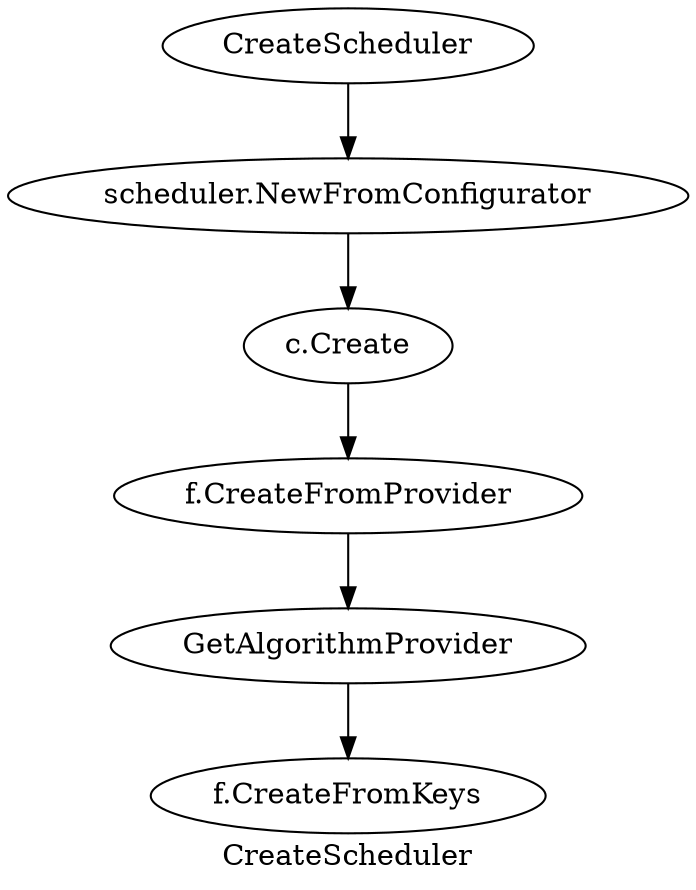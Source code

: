 digraph {
    label="CreateScheduler"	

    "CreateScheduler" -> "scheduler.NewFromConfigurator"
    "scheduler.NewFromConfigurator" -> "c.Create"
    "c.Create" -> "f.CreateFromProvider"
    "f.CreateFromProvider" -> "GetAlgorithmProvider"
    "GetAlgorithmProvider" -> "f.CreateFromKeys"
}
